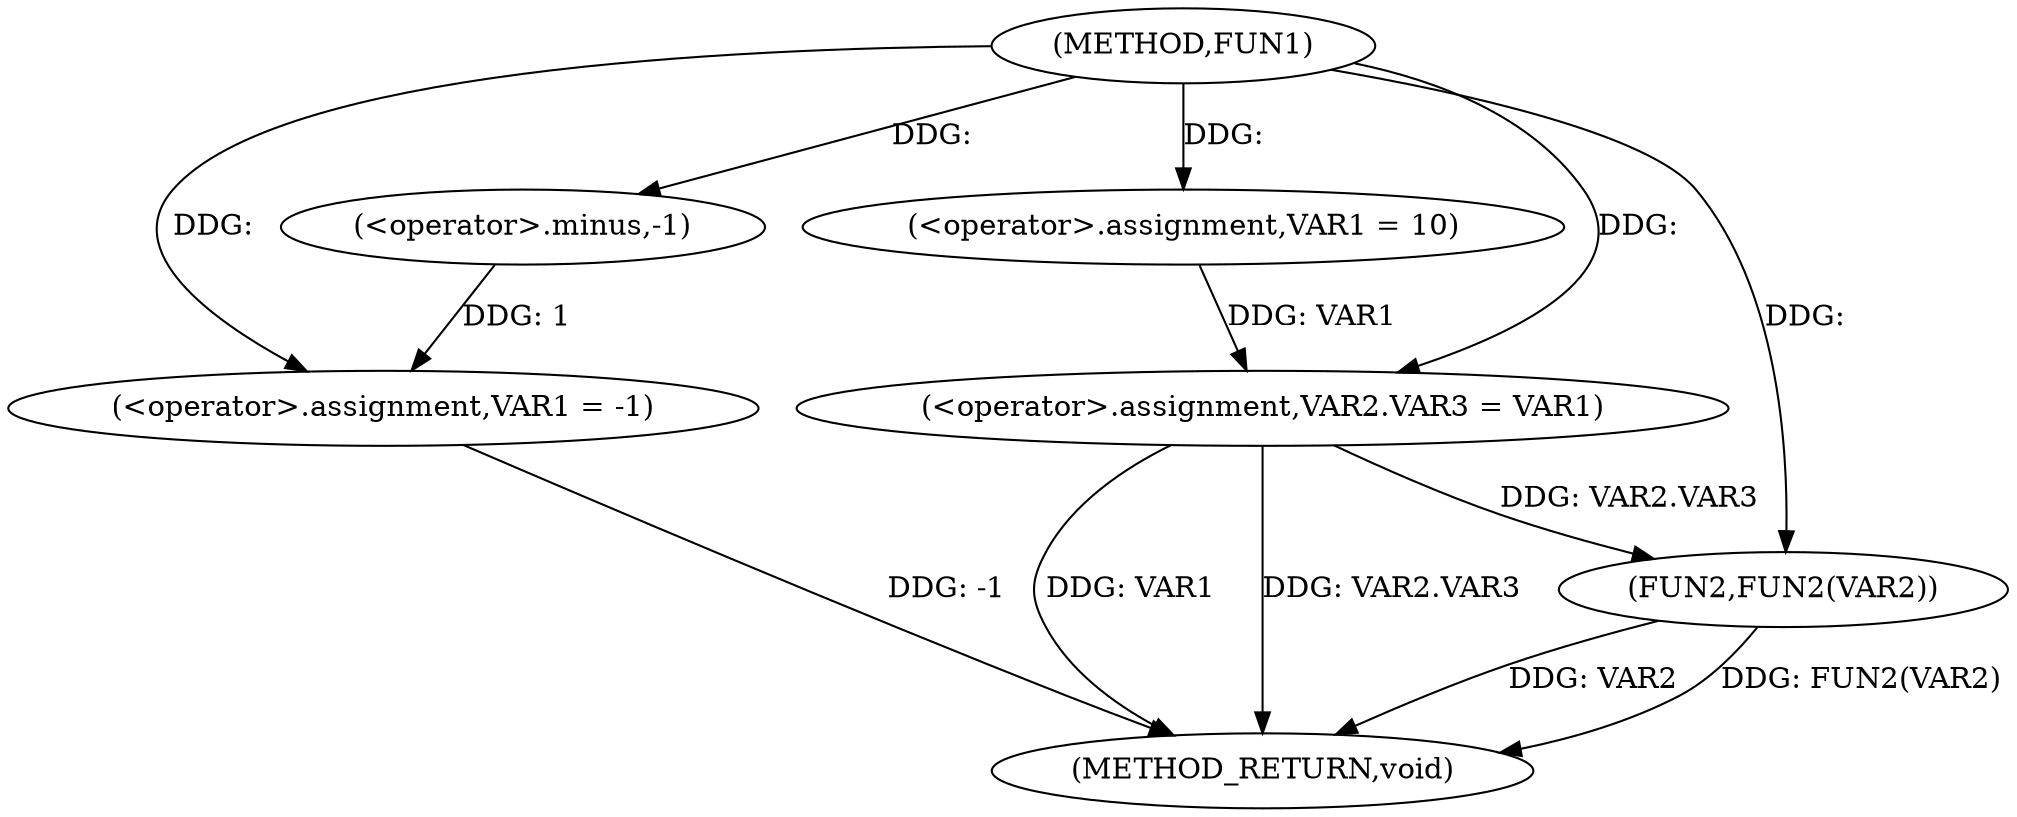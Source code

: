 digraph FUN1 {  
"1000100" [label = "(METHOD,FUN1)" ]
"1000118" [label = "(METHOD_RETURN,void)" ]
"1000104" [label = "(<operator>.assignment,VAR1 = -1)" ]
"1000106" [label = "(<operator>.minus,-1)" ]
"1000108" [label = "(<operator>.assignment,VAR1 = 10)" ]
"1000111" [label = "(<operator>.assignment,VAR2.VAR3 = VAR1)" ]
"1000116" [label = "(FUN2,FUN2(VAR2))" ]
  "1000116" -> "1000118"  [ label = "DDG: VAR2"] 
  "1000111" -> "1000118"  [ label = "DDG: VAR1"] 
  "1000111" -> "1000118"  [ label = "DDG: VAR2.VAR3"] 
  "1000104" -> "1000118"  [ label = "DDG: -1"] 
  "1000116" -> "1000118"  [ label = "DDG: FUN2(VAR2)"] 
  "1000106" -> "1000104"  [ label = "DDG: 1"] 
  "1000100" -> "1000104"  [ label = "DDG: "] 
  "1000100" -> "1000106"  [ label = "DDG: "] 
  "1000100" -> "1000108"  [ label = "DDG: "] 
  "1000108" -> "1000111"  [ label = "DDG: VAR1"] 
  "1000100" -> "1000111"  [ label = "DDG: "] 
  "1000111" -> "1000116"  [ label = "DDG: VAR2.VAR3"] 
  "1000100" -> "1000116"  [ label = "DDG: "] 
}
